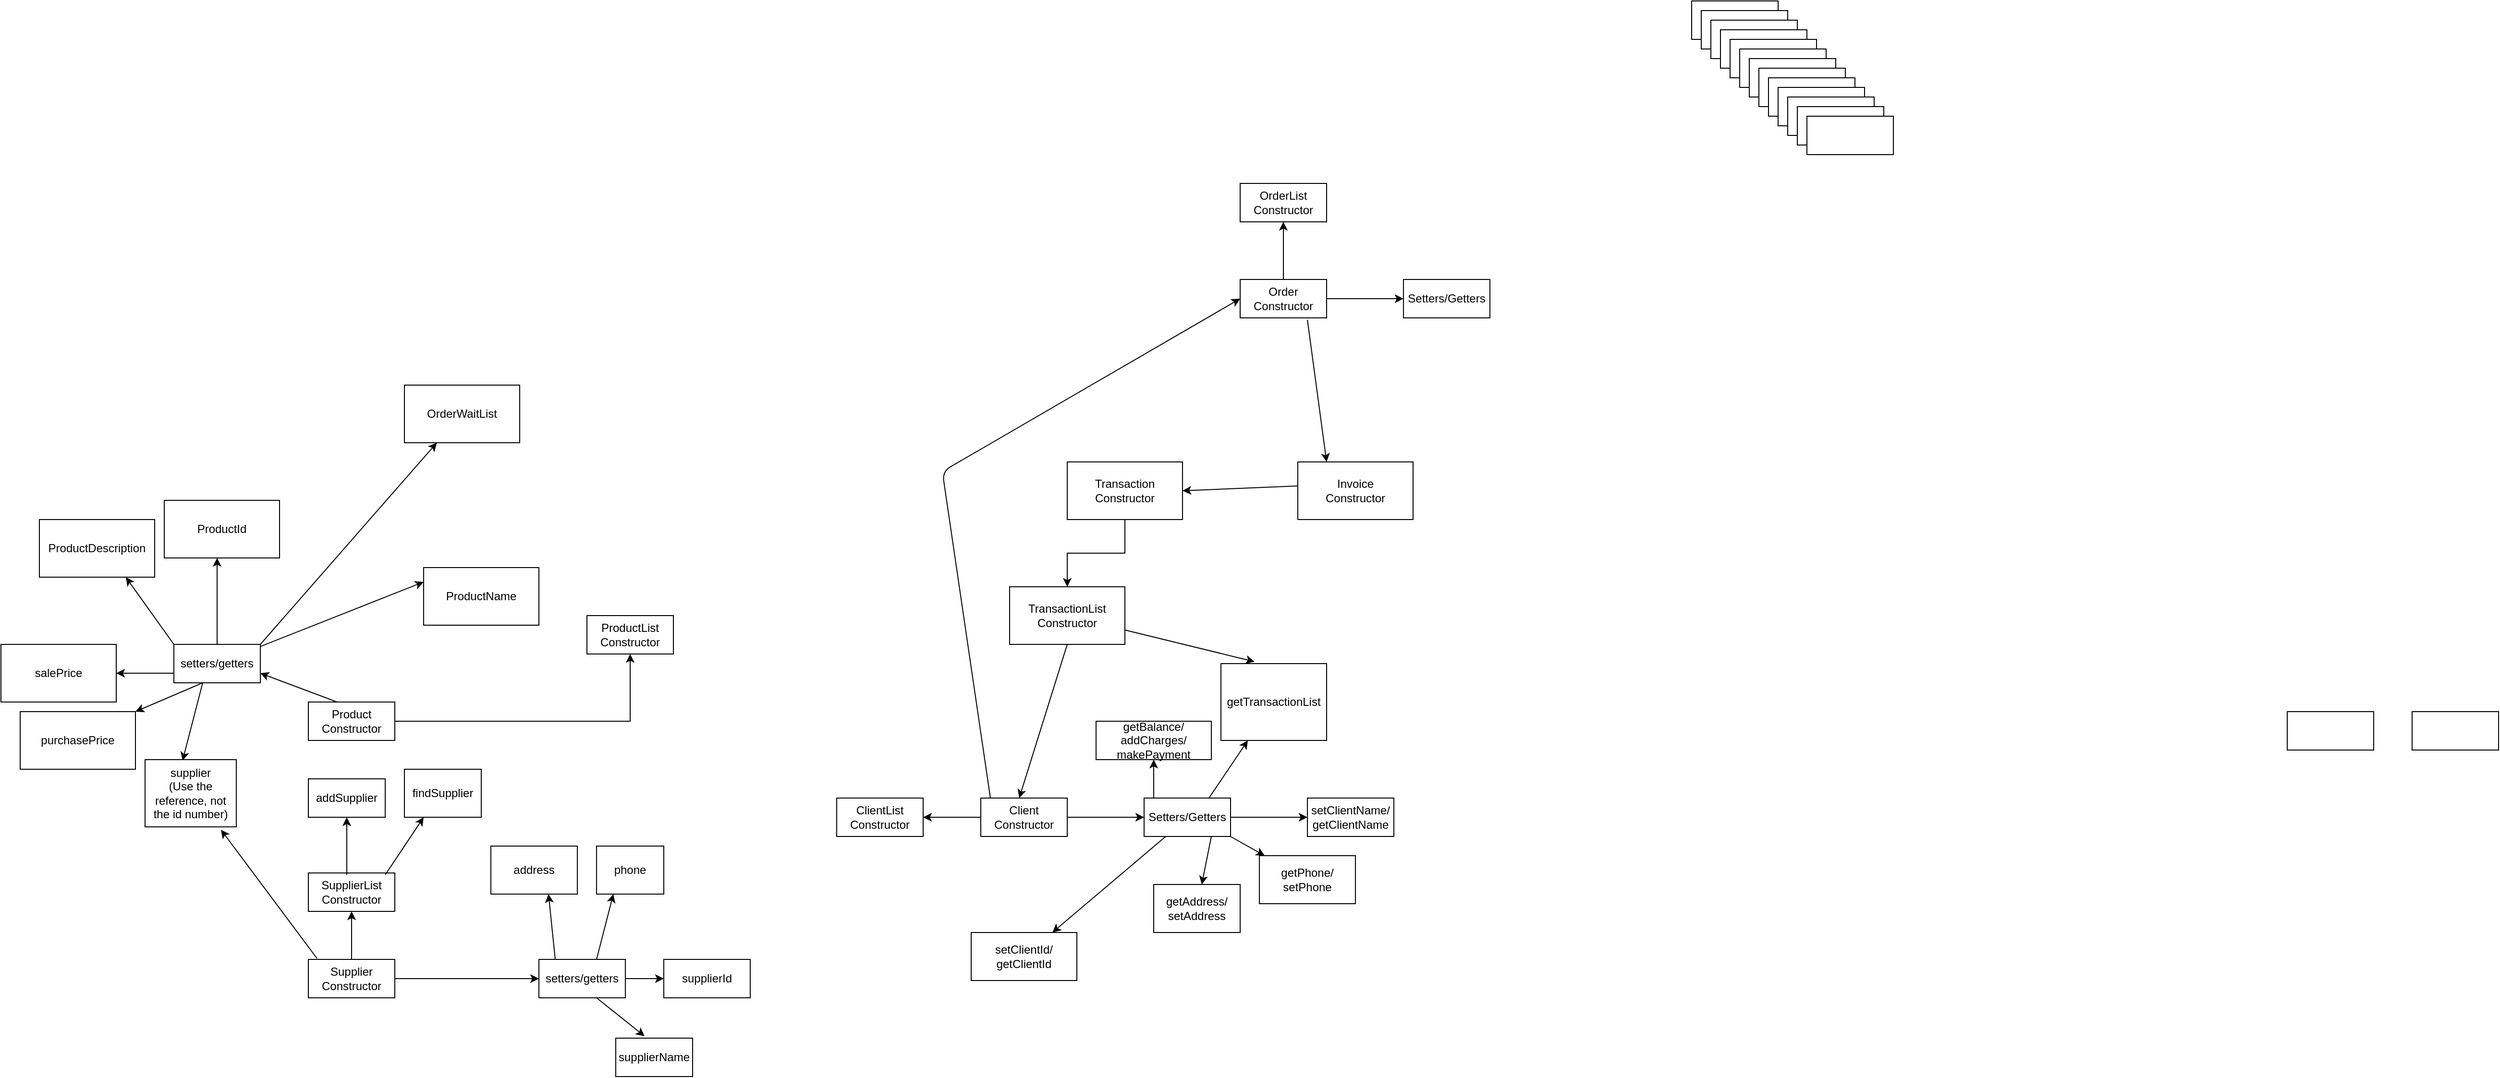 <mxfile version="12.6.6" type="github">
  <diagram id="q5CnJgnxHUt0rgTkJDPA" name="Page-1">
    <mxGraphModel dx="3346" dy="1038" grid="1" gridSize="10" guides="1" tooltips="1" connect="1" arrows="1" fold="1" page="1" pageScale="1" pageWidth="1700" pageHeight="1100" math="0" shadow="0">
      <root>
        <mxCell id="0"/>
        <mxCell id="1" parent="0"/>
        <mxCell id="SJL3UCeWsUWmYF-B4V0Z-15" value="" style="rounded=0;whiteSpace=wrap;html=1;" vertex="1" parent="1">
          <mxGeometry x="1530" y="750" width="90" height="40" as="geometry"/>
        </mxCell>
        <mxCell id="SJL3UCeWsUWmYF-B4V0Z-16" value="" style="rounded=0;whiteSpace=wrap;html=1;" vertex="1" parent="1">
          <mxGeometry x="1400" y="750" width="90" height="40" as="geometry"/>
        </mxCell>
        <mxCell id="SJL3UCeWsUWmYF-B4V0Z-17" value="&lt;div&gt;ClientList&lt;/div&gt;&lt;div&gt;Constructor&lt;br&gt;&lt;/div&gt;" style="rounded=0;whiteSpace=wrap;html=1;" vertex="1" parent="1">
          <mxGeometry x="-110" y="840" width="90" height="40" as="geometry"/>
        </mxCell>
        <mxCell id="SJL3UCeWsUWmYF-B4V0Z-18" value="&lt;div&gt;ProductList&lt;/div&gt;&lt;div&gt;Constructor&lt;br&gt;&lt;/div&gt;" style="rounded=0;whiteSpace=wrap;html=1;" vertex="1" parent="1">
          <mxGeometry x="-370" y="650" width="90" height="40" as="geometry"/>
        </mxCell>
        <mxCell id="SJL3UCeWsUWmYF-B4V0Z-19" value="&lt;div&gt;OrderList&lt;/div&gt;&lt;div&gt;Constructor&lt;br&gt;&lt;/div&gt;" style="rounded=0;whiteSpace=wrap;html=1;" vertex="1" parent="1">
          <mxGeometry x="310" y="200" width="90" height="40" as="geometry"/>
        </mxCell>
        <mxCell id="SJL3UCeWsUWmYF-B4V0Z-20" value="&lt;div&gt;SupplierList&lt;/div&gt;&lt;div&gt;Constructor&lt;br&gt;&lt;/div&gt;" style="rounded=0;whiteSpace=wrap;html=1;" vertex="1" parent="1">
          <mxGeometry x="-660" y="918" width="90" height="40" as="geometry"/>
        </mxCell>
        <mxCell id="SJL3UCeWsUWmYF-B4V0Z-29" value="" style="edgeStyle=orthogonalEdgeStyle;rounded=0;orthogonalLoop=1;jettySize=auto;html=1;" edge="1" parent="1" source="SJL3UCeWsUWmYF-B4V0Z-21" target="SJL3UCeWsUWmYF-B4V0Z-17">
          <mxGeometry relative="1" as="geometry"/>
        </mxCell>
        <mxCell id="SJL3UCeWsUWmYF-B4V0Z-60" value="" style="edgeStyle=orthogonalEdgeStyle;rounded=0;orthogonalLoop=1;jettySize=auto;html=1;" edge="1" parent="1" source="SJL3UCeWsUWmYF-B4V0Z-21" target="SJL3UCeWsUWmYF-B4V0Z-59">
          <mxGeometry relative="1" as="geometry"/>
        </mxCell>
        <mxCell id="SJL3UCeWsUWmYF-B4V0Z-21" value="&lt;div&gt;Client&lt;/div&gt;&lt;div&gt;Constructor&lt;br&gt;&lt;/div&gt;" style="rounded=0;whiteSpace=wrap;html=1;" vertex="1" parent="1">
          <mxGeometry x="40" y="840" width="90" height="40" as="geometry"/>
        </mxCell>
        <mxCell id="SJL3UCeWsUWmYF-B4V0Z-70" value="" style="edgeStyle=orthogonalEdgeStyle;rounded=0;orthogonalLoop=1;jettySize=auto;html=1;" edge="1" parent="1" source="SJL3UCeWsUWmYF-B4V0Z-59" target="SJL3UCeWsUWmYF-B4V0Z-69">
          <mxGeometry relative="1" as="geometry"/>
        </mxCell>
        <mxCell id="SJL3UCeWsUWmYF-B4V0Z-59" value="Setters/Getters" style="rounded=0;whiteSpace=wrap;html=1;" vertex="1" parent="1">
          <mxGeometry x="210" y="840" width="90" height="40" as="geometry"/>
        </mxCell>
        <mxCell id="SJL3UCeWsUWmYF-B4V0Z-69" value="&lt;div&gt;setClientName/&lt;/div&gt;&lt;div&gt;getClientName&lt;br&gt;&lt;/div&gt;" style="rounded=0;whiteSpace=wrap;html=1;" vertex="1" parent="1">
          <mxGeometry x="380" y="840" width="90" height="40" as="geometry"/>
        </mxCell>
        <mxCell id="SJL3UCeWsUWmYF-B4V0Z-30" value="" style="edgeStyle=orthogonalEdgeStyle;rounded=0;orthogonalLoop=1;jettySize=auto;html=1;" edge="1" parent="1" source="SJL3UCeWsUWmYF-B4V0Z-22" target="SJL3UCeWsUWmYF-B4V0Z-18">
          <mxGeometry relative="1" as="geometry"/>
        </mxCell>
        <mxCell id="SJL3UCeWsUWmYF-B4V0Z-22" value="&lt;div&gt;Product&lt;/div&gt;&lt;div&gt;Constructor&lt;br&gt;&lt;/div&gt;" style="rounded=0;whiteSpace=wrap;html=1;" vertex="1" parent="1">
          <mxGeometry x="-660" y="740" width="90" height="40" as="geometry"/>
        </mxCell>
        <mxCell id="SJL3UCeWsUWmYF-B4V0Z-32" value="" style="edgeStyle=orthogonalEdgeStyle;rounded=0;orthogonalLoop=1;jettySize=auto;html=1;" edge="1" parent="1" source="SJL3UCeWsUWmYF-B4V0Z-23" target="SJL3UCeWsUWmYF-B4V0Z-19">
          <mxGeometry relative="1" as="geometry"/>
        </mxCell>
        <mxCell id="SJL3UCeWsUWmYF-B4V0Z-62" value="" style="edgeStyle=orthogonalEdgeStyle;rounded=0;orthogonalLoop=1;jettySize=auto;html=1;" edge="1" parent="1" source="SJL3UCeWsUWmYF-B4V0Z-23" target="SJL3UCeWsUWmYF-B4V0Z-61">
          <mxGeometry relative="1" as="geometry"/>
        </mxCell>
        <mxCell id="SJL3UCeWsUWmYF-B4V0Z-23" value="&lt;div&gt;Order&lt;/div&gt;&lt;div&gt;Constructor&lt;br&gt;&lt;/div&gt;" style="rounded=0;whiteSpace=wrap;html=1;" vertex="1" parent="1">
          <mxGeometry x="310" y="300" width="90" height="40" as="geometry"/>
        </mxCell>
        <mxCell id="SJL3UCeWsUWmYF-B4V0Z-61" value="Setters/Getters" style="rounded=0;whiteSpace=wrap;html=1;" vertex="1" parent="1">
          <mxGeometry x="480" y="300" width="90" height="40" as="geometry"/>
        </mxCell>
        <mxCell id="SJL3UCeWsUWmYF-B4V0Z-33" value="" style="edgeStyle=orthogonalEdgeStyle;rounded=0;orthogonalLoop=1;jettySize=auto;html=1;" edge="1" parent="1" source="SJL3UCeWsUWmYF-B4V0Z-24" target="SJL3UCeWsUWmYF-B4V0Z-20">
          <mxGeometry relative="1" as="geometry"/>
        </mxCell>
        <mxCell id="SJL3UCeWsUWmYF-B4V0Z-24" value="&lt;div&gt;Supplier&lt;/div&gt;&lt;div&gt;Constructor&lt;br&gt;&lt;/div&gt;" style="rounded=0;whiteSpace=wrap;html=1;" vertex="1" parent="1">
          <mxGeometry x="-660" y="1008" width="90" height="40" as="geometry"/>
        </mxCell>
        <mxCell id="SJL3UCeWsUWmYF-B4V0Z-115" value="" style="edgeStyle=orthogonalEdgeStyle;rounded=0;orthogonalLoop=1;jettySize=auto;html=1;" edge="1" parent="1" source="SJL3UCeWsUWmYF-B4V0Z-26" target="SJL3UCeWsUWmYF-B4V0Z-114">
          <mxGeometry relative="1" as="geometry"/>
        </mxCell>
        <mxCell id="SJL3UCeWsUWmYF-B4V0Z-26" value="setters/getters" style="rounded=0;whiteSpace=wrap;html=1;" vertex="1" parent="1">
          <mxGeometry x="-420" y="1008" width="90" height="40" as="geometry"/>
        </mxCell>
        <mxCell id="SJL3UCeWsUWmYF-B4V0Z-114" value="supplierId" style="rounded=0;whiteSpace=wrap;html=1;" vertex="1" parent="1">
          <mxGeometry x="-290" y="1008" width="90" height="40" as="geometry"/>
        </mxCell>
        <mxCell id="SJL3UCeWsUWmYF-B4V0Z-27" value="" style="rounded=0;whiteSpace=wrap;html=1;" vertex="1" parent="1">
          <mxGeometry x="780" y="10" width="90" height="40" as="geometry"/>
        </mxCell>
        <mxCell id="SJL3UCeWsUWmYF-B4V0Z-34" value="" style="endArrow=classic;html=1;exitX=0.189;exitY=0;exitDx=0;exitDy=0;exitPerimeter=0;" edge="1" parent="1" source="SJL3UCeWsUWmYF-B4V0Z-26">
          <mxGeometry width="50" height="50" relative="1" as="geometry">
            <mxPoint x="-570" y="1008" as="sourcePoint"/>
            <mxPoint x="-410" y="940" as="targetPoint"/>
          </mxGeometry>
        </mxCell>
        <mxCell id="SJL3UCeWsUWmYF-B4V0Z-35" value="" style="endArrow=classic;html=1;entryX=0;entryY=0.5;entryDx=0;entryDy=0;" edge="1" parent="1" target="SJL3UCeWsUWmYF-B4V0Z-26">
          <mxGeometry width="50" height="50" relative="1" as="geometry">
            <mxPoint x="-570" y="1028" as="sourcePoint"/>
            <mxPoint x="-520" y="978" as="targetPoint"/>
          </mxGeometry>
        </mxCell>
        <mxCell id="SJL3UCeWsUWmYF-B4V0Z-36" value="" style="rounded=0;whiteSpace=wrap;html=1;" vertex="1" parent="1">
          <mxGeometry x="790" y="20" width="90" height="40" as="geometry"/>
        </mxCell>
        <mxCell id="SJL3UCeWsUWmYF-B4V0Z-37" value="" style="rounded=0;whiteSpace=wrap;html=1;" vertex="1" parent="1">
          <mxGeometry x="800" y="30" width="90" height="40" as="geometry"/>
        </mxCell>
        <mxCell id="SJL3UCeWsUWmYF-B4V0Z-38" value="" style="rounded=0;whiteSpace=wrap;html=1;" vertex="1" parent="1">
          <mxGeometry x="810" y="40" width="90" height="40" as="geometry"/>
        </mxCell>
        <mxCell id="SJL3UCeWsUWmYF-B4V0Z-39" value="" style="rounded=0;whiteSpace=wrap;html=1;" vertex="1" parent="1">
          <mxGeometry x="820" y="50" width="90" height="40" as="geometry"/>
        </mxCell>
        <mxCell id="SJL3UCeWsUWmYF-B4V0Z-40" value="" style="rounded=0;whiteSpace=wrap;html=1;" vertex="1" parent="1">
          <mxGeometry x="830" y="60" width="90" height="40" as="geometry"/>
        </mxCell>
        <mxCell id="SJL3UCeWsUWmYF-B4V0Z-41" value="" style="rounded=0;whiteSpace=wrap;html=1;" vertex="1" parent="1">
          <mxGeometry x="840" y="70" width="90" height="40" as="geometry"/>
        </mxCell>
        <mxCell id="SJL3UCeWsUWmYF-B4V0Z-42" value="" style="rounded=0;whiteSpace=wrap;html=1;" vertex="1" parent="1">
          <mxGeometry x="850" y="80" width="90" height="40" as="geometry"/>
        </mxCell>
        <mxCell id="SJL3UCeWsUWmYF-B4V0Z-43" value="" style="rounded=0;whiteSpace=wrap;html=1;" vertex="1" parent="1">
          <mxGeometry x="860" y="90" width="90" height="40" as="geometry"/>
        </mxCell>
        <mxCell id="SJL3UCeWsUWmYF-B4V0Z-44" value="" style="rounded=0;whiteSpace=wrap;html=1;" vertex="1" parent="1">
          <mxGeometry x="870" y="100" width="90" height="40" as="geometry"/>
        </mxCell>
        <mxCell id="SJL3UCeWsUWmYF-B4V0Z-45" value="" style="rounded=0;whiteSpace=wrap;html=1;" vertex="1" parent="1">
          <mxGeometry x="880" y="110" width="90" height="40" as="geometry"/>
        </mxCell>
        <mxCell id="SJL3UCeWsUWmYF-B4V0Z-46" value="" style="rounded=0;whiteSpace=wrap;html=1;" vertex="1" parent="1">
          <mxGeometry x="890" y="120" width="90" height="40" as="geometry"/>
        </mxCell>
        <mxCell id="SJL3UCeWsUWmYF-B4V0Z-47" value="" style="rounded=0;whiteSpace=wrap;html=1;" vertex="1" parent="1">
          <mxGeometry x="900" y="130" width="90" height="40" as="geometry"/>
        </mxCell>
        <mxCell id="SJL3UCeWsUWmYF-B4V0Z-48" value="setters/getters" style="rounded=0;whiteSpace=wrap;html=1;" vertex="1" parent="1">
          <mxGeometry x="-800" y="680" width="90" height="40" as="geometry"/>
        </mxCell>
        <mxCell id="SJL3UCeWsUWmYF-B4V0Z-55" value="" style="endArrow=classic;html=1;" edge="1" parent="1">
          <mxGeometry width="50" height="50" relative="1" as="geometry">
            <mxPoint x="-630" y="740" as="sourcePoint"/>
            <mxPoint x="-710" y="710" as="targetPoint"/>
          </mxGeometry>
        </mxCell>
        <mxCell id="SJL3UCeWsUWmYF-B4V0Z-58" value="" style="endArrow=classic;html=1;exitX=0.75;exitY=0;exitDx=0;exitDy=0;" edge="1" parent="1" source="SJL3UCeWsUWmYF-B4V0Z-59" target="SJL3UCeWsUWmYF-B4V0Z-75">
          <mxGeometry width="50" height="50" relative="1" as="geometry">
            <mxPoint x="220" y="880" as="sourcePoint"/>
            <mxPoint x="180" y="970" as="targetPoint"/>
          </mxGeometry>
        </mxCell>
        <mxCell id="SJL3UCeWsUWmYF-B4V0Z-63" value="" style="endArrow=classic;html=1;" edge="1" parent="1" target="SJL3UCeWsUWmYF-B4V0Z-74">
          <mxGeometry width="50" height="50" relative="1" as="geometry">
            <mxPoint x="280" y="880" as="sourcePoint"/>
            <mxPoint x="280" y="950" as="targetPoint"/>
          </mxGeometry>
        </mxCell>
        <mxCell id="SJL3UCeWsUWmYF-B4V0Z-64" value="" style="endArrow=classic;html=1;" edge="1" parent="1" target="SJL3UCeWsUWmYF-B4V0Z-71">
          <mxGeometry width="50" height="50" relative="1" as="geometry">
            <mxPoint x="300" y="880" as="sourcePoint"/>
            <mxPoint x="370" y="920" as="targetPoint"/>
          </mxGeometry>
        </mxCell>
        <mxCell id="SJL3UCeWsUWmYF-B4V0Z-65" value="" style="endArrow=classic;html=1;exitX=0.25;exitY=1;exitDx=0;exitDy=0;" edge="1" parent="1" source="SJL3UCeWsUWmYF-B4V0Z-59" target="SJL3UCeWsUWmYF-B4V0Z-68">
          <mxGeometry width="50" height="50" relative="1" as="geometry">
            <mxPoint x="290" y="840" as="sourcePoint"/>
            <mxPoint x="330" y="790" as="targetPoint"/>
          </mxGeometry>
        </mxCell>
        <mxCell id="SJL3UCeWsUWmYF-B4V0Z-66" value="" style="endArrow=classic;html=1;" edge="1" parent="1" target="SJL3UCeWsUWmYF-B4V0Z-67">
          <mxGeometry width="50" height="50" relative="1" as="geometry">
            <mxPoint x="220" y="840" as="sourcePoint"/>
            <mxPoint x="220" y="790" as="targetPoint"/>
          </mxGeometry>
        </mxCell>
        <mxCell id="SJL3UCeWsUWmYF-B4V0Z-67" value="&lt;div&gt;getBalance/&lt;/div&gt;&lt;div&gt;addCharges/&lt;/div&gt;&lt;div&gt;makePayment&lt;br&gt;&lt;/div&gt;" style="rounded=0;whiteSpace=wrap;html=1;" vertex="1" parent="1">
          <mxGeometry x="160" y="760" width="120" height="40" as="geometry"/>
        </mxCell>
        <mxCell id="SJL3UCeWsUWmYF-B4V0Z-68" value="&lt;div&gt;setClientId/&lt;/div&gt;&lt;div&gt;getClientId&lt;br&gt;&lt;/div&gt;" style="rounded=0;whiteSpace=wrap;html=1;" vertex="1" parent="1">
          <mxGeometry x="30" y="980" width="110" height="50" as="geometry"/>
        </mxCell>
        <mxCell id="SJL3UCeWsUWmYF-B4V0Z-71" value="&lt;div&gt;getPhone/&lt;/div&gt;&lt;div&gt;setPhone&lt;br&gt;&lt;/div&gt;" style="rounded=0;whiteSpace=wrap;html=1;" vertex="1" parent="1">
          <mxGeometry x="330" y="900" width="100" height="50" as="geometry"/>
        </mxCell>
        <mxCell id="SJL3UCeWsUWmYF-B4V0Z-74" value="&lt;div&gt;getAddress/&lt;/div&gt;&lt;div&gt;setAddress&lt;/div&gt;" style="rounded=0;whiteSpace=wrap;html=1;" vertex="1" parent="1">
          <mxGeometry x="220" y="930" width="90" height="50" as="geometry"/>
        </mxCell>
        <mxCell id="SJL3UCeWsUWmYF-B4V0Z-76" value="&lt;div&gt;TransactionList&lt;/div&gt;&lt;div&gt;Constructor&lt;br&gt;&lt;/div&gt;" style="rounded=0;whiteSpace=wrap;html=1;" vertex="1" parent="1">
          <mxGeometry x="70" y="620" width="120" height="60" as="geometry"/>
        </mxCell>
        <mxCell id="SJL3UCeWsUWmYF-B4V0Z-78" value="" style="endArrow=classic;html=1;entryX=1;entryY=0.5;entryDx=0;entryDy=0;" edge="1" parent="1" target="SJL3UCeWsUWmYF-B4V0Z-83">
          <mxGeometry width="50" height="50" relative="1" as="geometry">
            <mxPoint x="370" y="515" as="sourcePoint"/>
            <mxPoint x="420" y="465" as="targetPoint"/>
          </mxGeometry>
        </mxCell>
        <mxCell id="SJL3UCeWsUWmYF-B4V0Z-79" value="" style="endArrow=classic;html=1;entryX=0;entryY=0.5;entryDx=0;entryDy=0;" edge="1" parent="1" target="SJL3UCeWsUWmYF-B4V0Z-23">
          <mxGeometry width="50" height="50" relative="1" as="geometry">
            <mxPoint x="50" y="840" as="sourcePoint"/>
            <mxPoint x="60" y="220" as="targetPoint"/>
            <Array as="points">
              <mxPoint y="500"/>
            </Array>
          </mxGeometry>
        </mxCell>
        <mxCell id="SJL3UCeWsUWmYF-B4V0Z-80" value="" style="endArrow=classic;html=1;entryX=1;entryY=0;entryDx=0;entryDy=0;" edge="1" parent="1" target="SJL3UCeWsUWmYF-B4V0Z-98">
          <mxGeometry width="50" height="50" relative="1" as="geometry">
            <mxPoint x="-770" y="720" as="sourcePoint"/>
            <mxPoint x="-810" y="770" as="targetPoint"/>
          </mxGeometry>
        </mxCell>
        <mxCell id="SJL3UCeWsUWmYF-B4V0Z-81" value="" style="endArrow=classic;html=1;exitX=1;exitY=0.75;exitDx=0;exitDy=0;entryX=0.318;entryY=-0.025;entryDx=0;entryDy=0;entryPerimeter=0;" edge="1" parent="1" source="SJL3UCeWsUWmYF-B4V0Z-76" target="SJL3UCeWsUWmYF-B4V0Z-75">
          <mxGeometry width="50" height="50" relative="1" as="geometry">
            <mxPoint x="90" y="1080" as="sourcePoint"/>
            <mxPoint x="130" y="950" as="targetPoint"/>
          </mxGeometry>
        </mxCell>
        <mxCell id="SJL3UCeWsUWmYF-B4V0Z-82" value="" style="endArrow=classic;html=1;exitX=0.5;exitY=1;exitDx=0;exitDy=0;" edge="1" parent="1" source="SJL3UCeWsUWmYF-B4V0Z-76">
          <mxGeometry width="50" height="50" relative="1" as="geometry">
            <mxPoint x="145" y="683" as="sourcePoint"/>
            <mxPoint x="80" y="840" as="targetPoint"/>
          </mxGeometry>
        </mxCell>
        <mxCell id="SJL3UCeWsUWmYF-B4V0Z-84" value="" style="edgeStyle=orthogonalEdgeStyle;rounded=0;orthogonalLoop=1;jettySize=auto;html=1;" edge="1" parent="1" source="SJL3UCeWsUWmYF-B4V0Z-83" target="SJL3UCeWsUWmYF-B4V0Z-76">
          <mxGeometry relative="1" as="geometry"/>
        </mxCell>
        <mxCell id="SJL3UCeWsUWmYF-B4V0Z-83" value="&lt;div&gt;Transaction&lt;/div&gt;&lt;div&gt;Constructor&lt;br&gt;&lt;/div&gt;" style="rounded=0;whiteSpace=wrap;html=1;" vertex="1" parent="1">
          <mxGeometry x="130" y="490" width="120" height="60" as="geometry"/>
        </mxCell>
        <mxCell id="SJL3UCeWsUWmYF-B4V0Z-75" value="&lt;div&gt;getTransactionList&lt;/div&gt;" style="rounded=0;whiteSpace=wrap;html=1;" vertex="1" parent="1">
          <mxGeometry x="290" y="700" width="110" height="80" as="geometry"/>
        </mxCell>
        <mxCell id="SJL3UCeWsUWmYF-B4V0Z-87" value="&lt;div&gt;Invoice&lt;/div&gt;&lt;div&gt;Constructor&lt;br&gt;&lt;/div&gt;" style="rounded=0;whiteSpace=wrap;html=1;" vertex="1" parent="1">
          <mxGeometry x="370" y="490" width="120" height="60" as="geometry"/>
        </mxCell>
        <mxCell id="SJL3UCeWsUWmYF-B4V0Z-88" value="" style="endArrow=classic;html=1;entryX=0.25;entryY=0;entryDx=0;entryDy=0;" edge="1" parent="1" target="SJL3UCeWsUWmYF-B4V0Z-87">
          <mxGeometry width="50" height="50" relative="1" as="geometry">
            <mxPoint x="380" y="342" as="sourcePoint"/>
            <mxPoint x="430" y="292" as="targetPoint"/>
          </mxGeometry>
        </mxCell>
        <mxCell id="SJL3UCeWsUWmYF-B4V0Z-89" value="" style="endArrow=classic;html=1;entryX=0;entryY=0.25;entryDx=0;entryDy=0;" edge="1" parent="1" source="SJL3UCeWsUWmYF-B4V0Z-48" target="SJL3UCeWsUWmYF-B4V0Z-96">
          <mxGeometry width="50" height="50" relative="1" as="geometry">
            <mxPoint x="-720" y="680" as="sourcePoint"/>
            <mxPoint x="-670" y="630" as="targetPoint"/>
          </mxGeometry>
        </mxCell>
        <mxCell id="SJL3UCeWsUWmYF-B4V0Z-90" value="salePrice" style="rounded=0;whiteSpace=wrap;html=1;" vertex="1" parent="1">
          <mxGeometry x="-980" y="680" width="120" height="60" as="geometry"/>
        </mxCell>
        <mxCell id="SJL3UCeWsUWmYF-B4V0Z-91" value="" style="endArrow=classic;html=1;" edge="1" parent="1">
          <mxGeometry width="50" height="50" relative="1" as="geometry">
            <mxPoint x="-800" y="710" as="sourcePoint"/>
            <mxPoint x="-860" y="710" as="targetPoint"/>
          </mxGeometry>
        </mxCell>
        <mxCell id="SJL3UCeWsUWmYF-B4V0Z-92" value="" style="endArrow=classic;html=1;entryX=0.75;entryY=1;entryDx=0;entryDy=0;" edge="1" parent="1" target="SJL3UCeWsUWmYF-B4V0Z-94">
          <mxGeometry width="50" height="50" relative="1" as="geometry">
            <mxPoint x="-800" y="680" as="sourcePoint"/>
            <mxPoint x="-860" y="630" as="targetPoint"/>
          </mxGeometry>
        </mxCell>
        <mxCell id="SJL3UCeWsUWmYF-B4V0Z-93" value="" style="endArrow=classic;html=1;" edge="1" parent="1">
          <mxGeometry width="50" height="50" relative="1" as="geometry">
            <mxPoint x="-755" y="680" as="sourcePoint"/>
            <mxPoint x="-755" y="590" as="targetPoint"/>
          </mxGeometry>
        </mxCell>
        <mxCell id="SJL3UCeWsUWmYF-B4V0Z-94" value="ProductDescription" style="rounded=0;whiteSpace=wrap;html=1;" vertex="1" parent="1">
          <mxGeometry x="-940" y="550" width="120" height="60" as="geometry"/>
        </mxCell>
        <mxCell id="SJL3UCeWsUWmYF-B4V0Z-95" value="ProductId" style="rounded=0;whiteSpace=wrap;html=1;" vertex="1" parent="1">
          <mxGeometry x="-810" y="530" width="120" height="60" as="geometry"/>
        </mxCell>
        <mxCell id="SJL3UCeWsUWmYF-B4V0Z-96" value="ProductName" style="rounded=0;whiteSpace=wrap;html=1;" vertex="1" parent="1">
          <mxGeometry x="-540" y="600" width="120" height="60" as="geometry"/>
        </mxCell>
        <mxCell id="SJL3UCeWsUWmYF-B4V0Z-98" value="purchasePrice" style="rounded=0;whiteSpace=wrap;html=1;" vertex="1" parent="1">
          <mxGeometry x="-960" y="750" width="120" height="60" as="geometry"/>
        </mxCell>
        <mxCell id="SJL3UCeWsUWmYF-B4V0Z-99" value="" style="endArrow=classic;html=1;entryX=0.411;entryY=0.014;entryDx=0;entryDy=0;entryPerimeter=0;" edge="1" parent="1" target="SJL3UCeWsUWmYF-B4V0Z-100">
          <mxGeometry width="50" height="50" relative="1" as="geometry">
            <mxPoint x="-770" y="720" as="sourcePoint"/>
            <mxPoint x="-790" y="795" as="targetPoint"/>
          </mxGeometry>
        </mxCell>
        <mxCell id="SJL3UCeWsUWmYF-B4V0Z-100" value="&lt;div&gt;supplier&lt;/div&gt;&lt;div&gt;(Use the reference, not the id number)&lt;br&gt;&lt;/div&gt;" style="rounded=0;whiteSpace=wrap;html=1;" vertex="1" parent="1">
          <mxGeometry x="-830" y="800" width="95" height="70" as="geometry"/>
        </mxCell>
        <mxCell id="SJL3UCeWsUWmYF-B4V0Z-101" value="" style="endArrow=classic;html=1;exitX=1;exitY=0;exitDx=0;exitDy=0;" edge="1" parent="1" source="SJL3UCeWsUWmYF-B4V0Z-48" target="SJL3UCeWsUWmYF-B4V0Z-102">
          <mxGeometry width="50" height="50" relative="1" as="geometry">
            <mxPoint x="-735" y="720" as="sourcePoint"/>
            <mxPoint x="-685" y="800" as="targetPoint"/>
          </mxGeometry>
        </mxCell>
        <mxCell id="SJL3UCeWsUWmYF-B4V0Z-102" value="OrderWaitList" style="rounded=0;whiteSpace=wrap;html=1;" vertex="1" parent="1">
          <mxGeometry x="-560" y="410" width="120" height="60" as="geometry"/>
        </mxCell>
        <mxCell id="SJL3UCeWsUWmYF-B4V0Z-104" value="" style="endArrow=classic;html=1;entryX=0.832;entryY=1.043;entryDx=0;entryDy=0;entryPerimeter=0;exitX=0.1;exitY=-0.025;exitDx=0;exitDy=0;exitPerimeter=0;" edge="1" parent="1" source="SJL3UCeWsUWmYF-B4V0Z-24" target="SJL3UCeWsUWmYF-B4V0Z-100">
          <mxGeometry width="50" height="50" relative="1" as="geometry">
            <mxPoint x="-660" y="1010" as="sourcePoint"/>
            <mxPoint x="-610" y="960" as="targetPoint"/>
          </mxGeometry>
        </mxCell>
        <mxCell id="SJL3UCeWsUWmYF-B4V0Z-105" value="address" style="rounded=0;whiteSpace=wrap;html=1;" vertex="1" parent="1">
          <mxGeometry x="-470" y="890" width="90" height="50" as="geometry"/>
        </mxCell>
        <mxCell id="SJL3UCeWsUWmYF-B4V0Z-106" value="supplierName" style="rounded=0;whiteSpace=wrap;html=1;" vertex="1" parent="1">
          <mxGeometry x="-340" y="1090" width="80" height="40" as="geometry"/>
        </mxCell>
        <mxCell id="SJL3UCeWsUWmYF-B4V0Z-107" value="addSupplier" style="rounded=0;whiteSpace=wrap;html=1;" vertex="1" parent="1">
          <mxGeometry x="-660" y="820" width="80" height="40" as="geometry"/>
        </mxCell>
        <mxCell id="SJL3UCeWsUWmYF-B4V0Z-108" value="phone" style="rounded=0;whiteSpace=wrap;html=1;" vertex="1" parent="1">
          <mxGeometry x="-360" y="890" width="70" height="50" as="geometry"/>
        </mxCell>
        <mxCell id="SJL3UCeWsUWmYF-B4V0Z-109" value="findSupplier" style="rounded=0;whiteSpace=wrap;html=1;" vertex="1" parent="1">
          <mxGeometry x="-560" y="810" width="80" height="50" as="geometry"/>
        </mxCell>
        <mxCell id="SJL3UCeWsUWmYF-B4V0Z-110" value="" style="endArrow=classic;html=1;entryX=0.5;entryY=1;entryDx=0;entryDy=0;" edge="1" parent="1" target="SJL3UCeWsUWmYF-B4V0Z-107">
          <mxGeometry width="50" height="50" relative="1" as="geometry">
            <mxPoint x="-620" y="920" as="sourcePoint"/>
            <mxPoint x="-620" y="870" as="targetPoint"/>
          </mxGeometry>
        </mxCell>
        <mxCell id="SJL3UCeWsUWmYF-B4V0Z-111" value="" style="endArrow=classic;html=1;entryX=0.25;entryY=1;entryDx=0;entryDy=0;" edge="1" parent="1" target="SJL3UCeWsUWmYF-B4V0Z-109">
          <mxGeometry width="50" height="50" relative="1" as="geometry">
            <mxPoint x="-580" y="920" as="sourcePoint"/>
            <mxPoint x="-530" y="870" as="targetPoint"/>
          </mxGeometry>
        </mxCell>
        <mxCell id="SJL3UCeWsUWmYF-B4V0Z-112" value="" style="endArrow=classic;html=1;entryX=0.25;entryY=1;entryDx=0;entryDy=0;" edge="1" parent="1" target="SJL3UCeWsUWmYF-B4V0Z-108">
          <mxGeometry width="50" height="50" relative="1" as="geometry">
            <mxPoint x="-360" y="1008" as="sourcePoint"/>
            <mxPoint x="-310" y="958" as="targetPoint"/>
          </mxGeometry>
        </mxCell>
        <mxCell id="SJL3UCeWsUWmYF-B4V0Z-113" value="" style="endArrow=classic;html=1;" edge="1" parent="1">
          <mxGeometry width="50" height="50" relative="1" as="geometry">
            <mxPoint x="-360" y="1048" as="sourcePoint"/>
            <mxPoint x="-310" y="1088" as="targetPoint"/>
          </mxGeometry>
        </mxCell>
      </root>
    </mxGraphModel>
  </diagram>
</mxfile>
